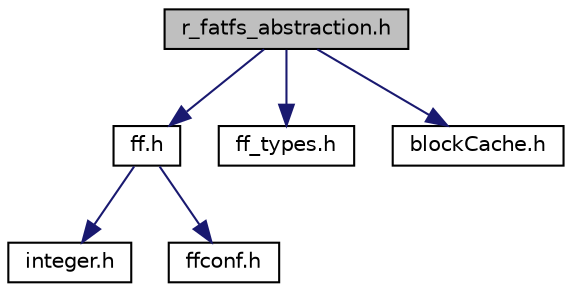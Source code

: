 digraph "r_fatfs_abstraction.h"
{
 // LATEX_PDF_SIZE
  edge [fontname="Helvetica",fontsize="10",labelfontname="Helvetica",labelfontsize="10"];
  node [fontname="Helvetica",fontsize="10",shape=record];
  Node1 [label="r_fatfs_abstraction.h",height=0.2,width=0.4,color="black", fillcolor="grey75", style="filled", fontcolor="black",tooltip=" "];
  Node1 -> Node2 [color="midnightblue",fontsize="10",style="solid",fontname="Helvetica"];
  Node2 [label="ff.h",height=0.2,width=0.4,color="black", fillcolor="white", style="filled",URL="$da/db9/ff_8h.html",tooltip=" "];
  Node2 -> Node3 [color="midnightblue",fontsize="10",style="solid",fontname="Helvetica"];
  Node3 [label="integer.h",height=0.2,width=0.4,color="black", fillcolor="white", style="filled",URL="$d6/d3d/integer_8h.html",tooltip=" "];
  Node2 -> Node4 [color="midnightblue",fontsize="10",style="solid",fontname="Helvetica"];
  Node4 [label="ffconf.h",height=0.2,width=0.4,color="black", fillcolor="white", style="filled",URL="$de/d51/ffconf_8h.html",tooltip=" "];
  Node1 -> Node5 [color="midnightblue",fontsize="10",style="solid",fontname="Helvetica"];
  Node5 [label="ff_types.h",height=0.2,width=0.4,color="black", fillcolor="white", style="filled",URL="$dc/d5f/ff__types_8h.html",tooltip=" "];
  Node1 -> Node6 [color="midnightblue",fontsize="10",style="solid",fontname="Helvetica"];
  Node6 [label="blockCache.h",height=0.2,width=0.4,color="black", fillcolor="white", style="filled",URL="$d1/d45/blockCache_8h.html",tooltip=" "];
}
